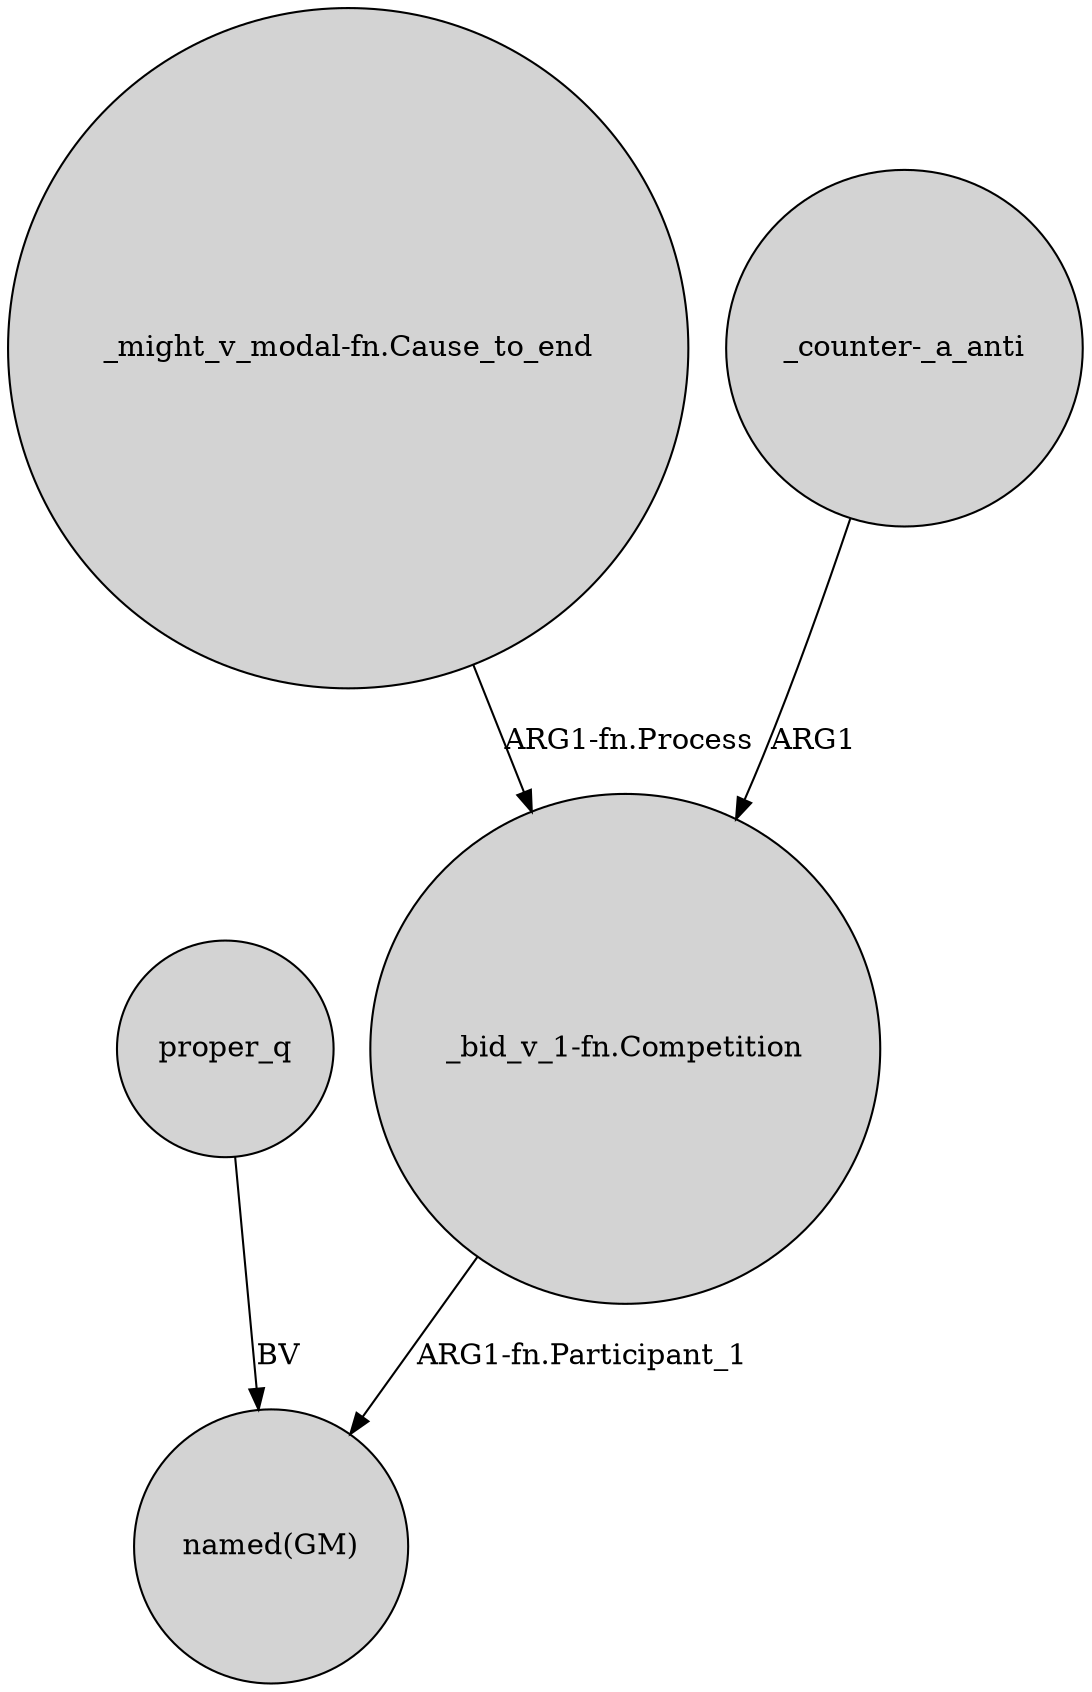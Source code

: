 digraph {
	node [shape=circle style=filled]
	proper_q -> "named(GM)" [label=BV]
	"_bid_v_1-fn.Competition" -> "named(GM)" [label="ARG1-fn.Participant_1"]
	"_might_v_modal-fn.Cause_to_end" -> "_bid_v_1-fn.Competition" [label="ARG1-fn.Process"]
	"_counter-_a_anti" -> "_bid_v_1-fn.Competition" [label=ARG1]
}
